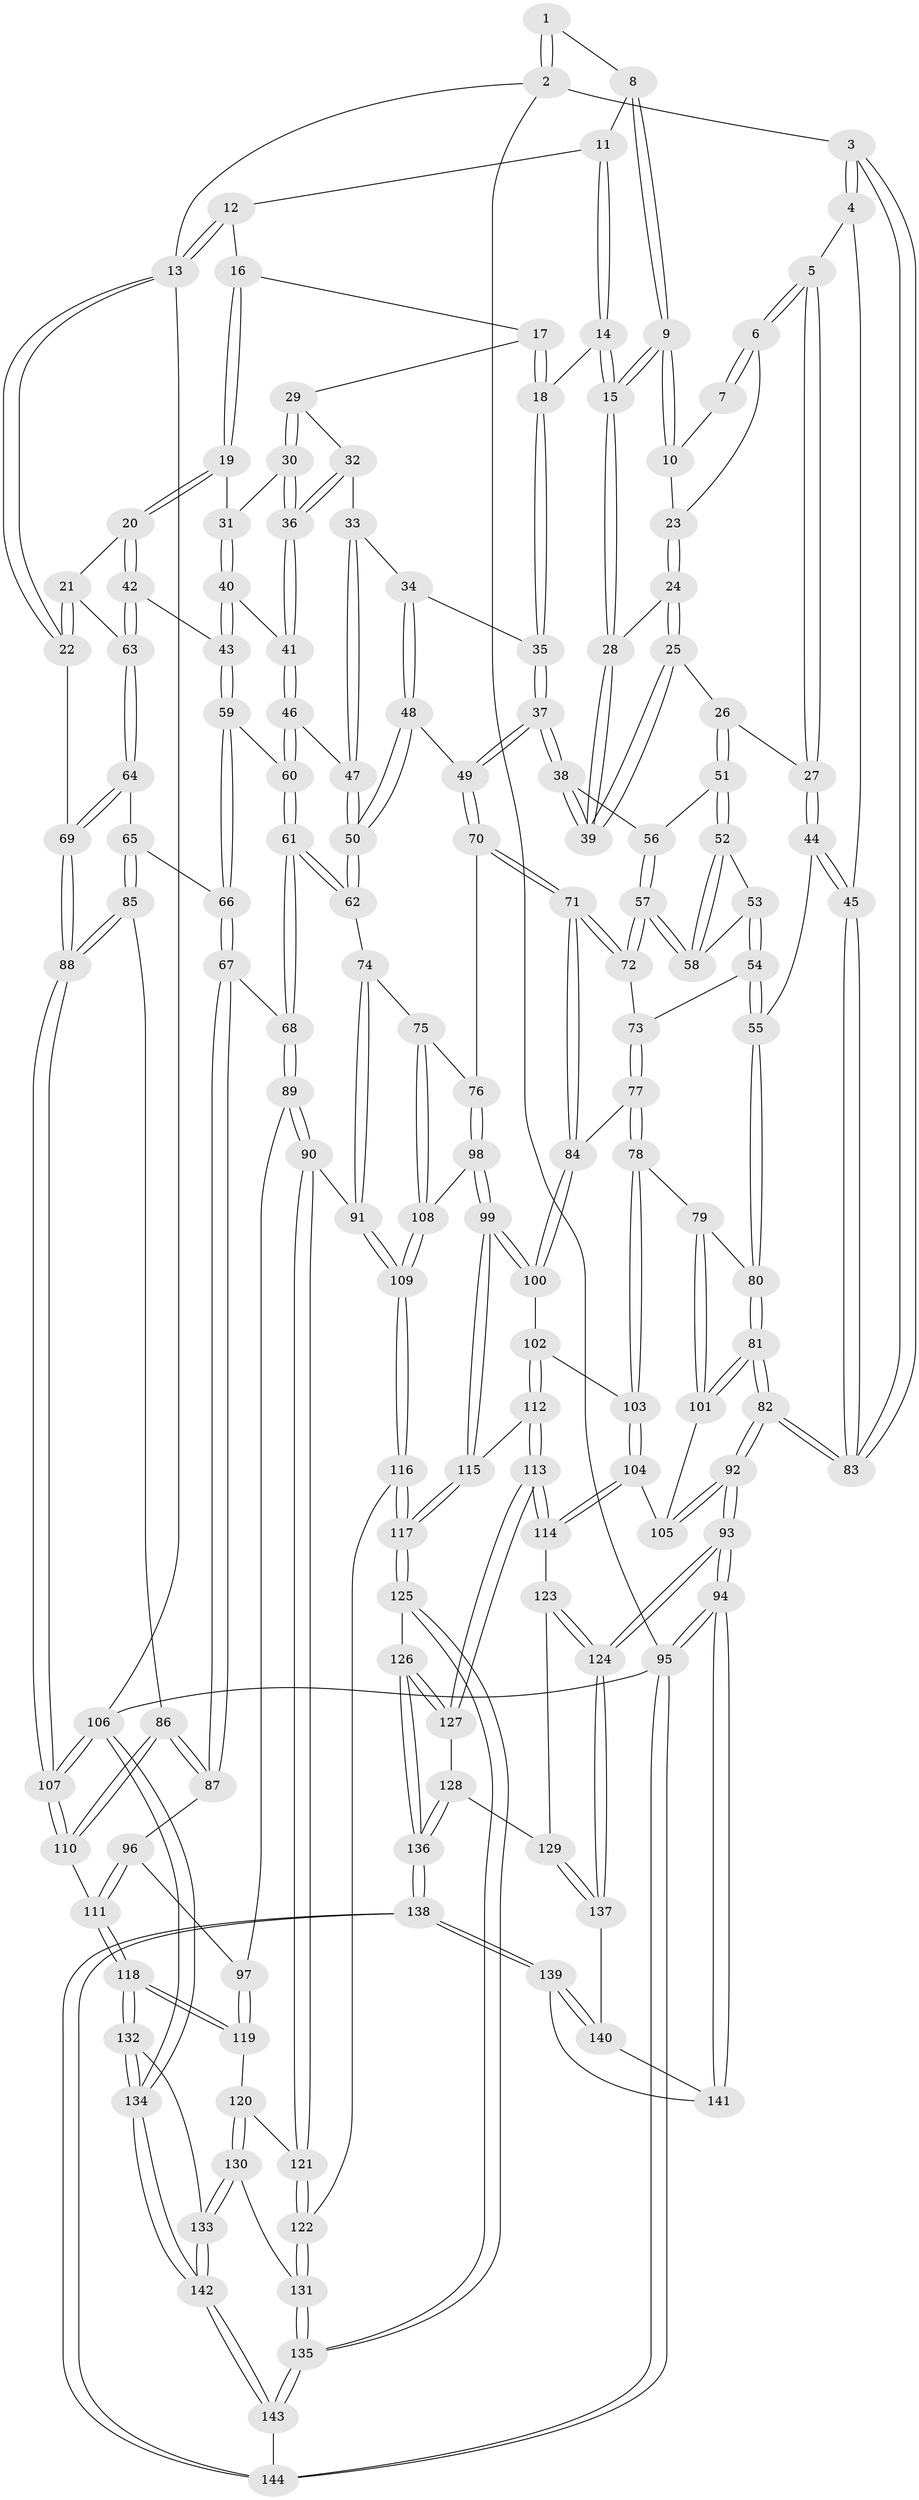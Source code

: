 // Generated by graph-tools (version 1.1) at 2025/51/03/09/25 03:51:08]
// undirected, 144 vertices, 357 edges
graph export_dot {
graph [start="1"]
  node [color=gray90,style=filled];
  1 [pos="+0.23798943127344774+0"];
  2 [pos="+0+0"];
  3 [pos="+0+0"];
  4 [pos="+0.10528495848514752+0.12204446564080534"];
  5 [pos="+0.1295407434369241+0.13420705040194533"];
  6 [pos="+0.22255863387017558+0"];
  7 [pos="+0.23270222595836984+0"];
  8 [pos="+0.4570090850048446+0"];
  9 [pos="+0.4314741032353268+0.03888107661720867"];
  10 [pos="+0.3325777925017705+0.05461769426346165"];
  11 [pos="+0.5256259286154468+0"];
  12 [pos="+0.6557264270418591+0"];
  13 [pos="+1+0"];
  14 [pos="+0.5439100165990065+0.1133121689168493"];
  15 [pos="+0.44074552558255053+0.08658801934705099"];
  16 [pos="+0.6636375419602927+0"];
  17 [pos="+0.6771545465976393+0.01649955945171067"];
  18 [pos="+0.5521743860195593+0.11583387236515764"];
  19 [pos="+0.8935259617350969+0.11051122889483393"];
  20 [pos="+1+0.06179076095962628"];
  21 [pos="+1+0"];
  22 [pos="+1+0"];
  23 [pos="+0.2855579884462729+0.0754727767013067"];
  24 [pos="+0.28734877697606614+0.11028560132761019"];
  25 [pos="+0.26831278424113153+0.15445398113161948"];
  26 [pos="+0.16465032676033406+0.1749788505293439"];
  27 [pos="+0.13951065350347644+0.15205930734112338"];
  28 [pos="+0.4312644852833691+0.10545572444062555"];
  29 [pos="+0.6920321942065641+0.0421193530070938"];
  30 [pos="+0.8547133536254352+0.11703554885716343"];
  31 [pos="+0.8825610137603824+0.11618516428948757"];
  32 [pos="+0.6910038185428227+0.08517565479379224"];
  33 [pos="+0.648972968479446+0.19627377461186515"];
  34 [pos="+0.5852690343870773+0.19787510623597332"];
  35 [pos="+0.5573594506441452+0.13604207699099774"];
  36 [pos="+0.7599353395860308+0.20320405972692995"];
  37 [pos="+0.40587325323286483+0.2761922693434695"];
  38 [pos="+0.40037086017615725+0.26537137472353334"];
  39 [pos="+0.3981869184416297+0.256085637076184"];
  40 [pos="+0.861447806696554+0.2518861312968467"];
  41 [pos="+0.7542672685446421+0.22134171568607555"];
  42 [pos="+0.893807247560726+0.2959364903003193"];
  43 [pos="+0.8752907438602588+0.2884425194815054"];
  44 [pos="+0+0.3094367256349604"];
  45 [pos="+0+0.30287216605795225"];
  46 [pos="+0.7300636848422601+0.24618192382337883"];
  47 [pos="+0.6846142550996683+0.2349149660623283"];
  48 [pos="+0.5112060806632936+0.3092056887635581"];
  49 [pos="+0.4065395115460905+0.2777810911630258"];
  50 [pos="+0.5701323238909899+0.37109975556464364"];
  51 [pos="+0.1681920440436153+0.1973237497273157"];
  52 [pos="+0.16275061921788242+0.21931449104956513"];
  53 [pos="+0.08485585087133238+0.33579713614175327"];
  54 [pos="+0.06259926164682363+0.34636112543070013"];
  55 [pos="+0.05648763605724922+0.3467530432677955"];
  56 [pos="+0.24249475624543704+0.2593634366759688"];
  57 [pos="+0.2257134355129459+0.3652654949945609"];
  58 [pos="+0.2044985014860061+0.3513653074092769"];
  59 [pos="+0.8218916842847722+0.3195026731409384"];
  60 [pos="+0.7385340073410775+0.2779464566325287"];
  61 [pos="+0.6808221847295867+0.42111598387432153"];
  62 [pos="+0.5712215204617467+0.37320244902065197"];
  63 [pos="+0.916452690916108+0.31181177568782176"];
  64 [pos="+0.9478221069665411+0.3521650320588297"];
  65 [pos="+0.905680825600387+0.4221755057217652"];
  66 [pos="+0.7979598228088235+0.4022672207218612"];
  67 [pos="+0.7232521840515963+0.4458256442541111"];
  68 [pos="+0.7019886708375515+0.4440921866958129"];
  69 [pos="+1+0.3514356982518936"];
  70 [pos="+0.3062364278328822+0.4311627017763712"];
  71 [pos="+0.2955489989941896+0.4336884319195598"];
  72 [pos="+0.23841826864603918+0.38078440376864064"];
  73 [pos="+0.11799582227134067+0.40472382900230097"];
  74 [pos="+0.5707733138295208+0.3739479397054354"];
  75 [pos="+0.4815425133193096+0.5092248099491473"];
  76 [pos="+0.31070090815584145+0.4346497942959239"];
  77 [pos="+0.1581630509235198+0.4978116748218054"];
  78 [pos="+0.15581361296718516+0.500045543774839"];
  79 [pos="+0.06071821396863215+0.5043692902505821"];
  80 [pos="+0.05253463777037564+0.40958995661021963"];
  81 [pos="+0+0.536335369433925"];
  82 [pos="+0+0.5487428340731175"];
  83 [pos="+0+0.2843480442289127"];
  84 [pos="+0.28781660049773844+0.4419071906241986"];
  85 [pos="+0.9254267517472496+0.5311967058641552"];
  86 [pos="+0.9161191729421674+0.5372363380742993"];
  87 [pos="+0.8194864255354308+0.5334326192575992"];
  88 [pos="+1+0.5659466153307118"];
  89 [pos="+0.6441322546919989+0.5977519651149142"];
  90 [pos="+0.5973711760398882+0.6170642239534869"];
  91 [pos="+0.5956745082807566+0.6174979739711113"];
  92 [pos="+0+0.734066324018821"];
  93 [pos="+0+0.7847915355701298"];
  94 [pos="+0+1"];
  95 [pos="+0+1"];
  96 [pos="+0.7926212347177536+0.5832206704300843"];
  97 [pos="+0.6722617855783977+0.6125593972723885"];
  98 [pos="+0.37817074153191266+0.6076466755899864"];
  99 [pos="+0.37449626797948193+0.6162377904581964"];
  100 [pos="+0.2733045308038271+0.5656489300887642"];
  101 [pos="+0.04779647683188239+0.5135497498383779"];
  102 [pos="+0.25645820597150043+0.602858043390187"];
  103 [pos="+0.16203802067762216+0.575654351667895"];
  104 [pos="+0.1208934926954427+0.6616521711351151"];
  105 [pos="+0.08497578729289701+0.6512011871442047"];
  106 [pos="+1+1"];
  107 [pos="+1+0.8278616576816221"];
  108 [pos="+0.4891082178062211+0.5392326830765836"];
  109 [pos="+0.563504112241752+0.6273128264877794"];
  110 [pos="+0.870649560390152+0.7188174289962938"];
  111 [pos="+0.8255831565166655+0.7331783467520099"];
  112 [pos="+0.2664239958238626+0.6821914710774581"];
  113 [pos="+0.24787910956088516+0.7064497313139283"];
  114 [pos="+0.14352581882552792+0.6909915944769414"];
  115 [pos="+0.3691805281246806+0.6549305028766796"];
  116 [pos="+0.5143849146879124+0.7278359951296056"];
  117 [pos="+0.4752645707476378+0.7468931971245589"];
  118 [pos="+0.816978208250971+0.7390366445798419"];
  119 [pos="+0.7776679194974707+0.7285352948616447"];
  120 [pos="+0.7165797241336415+0.7509786879829311"];
  121 [pos="+0.6821151795468342+0.7489429335538151"];
  122 [pos="+0.5869695434680087+0.7803516914111926"];
  123 [pos="+0.12881302912713383+0.7273796125406524"];
  124 [pos="+0+0.8148938453236334"];
  125 [pos="+0.43086442599521857+0.8187259271471695"];
  126 [pos="+0.34310215577013503+0.8495911679350618"];
  127 [pos="+0.2680564630859036+0.7726671580633975"];
  128 [pos="+0.14529599177203917+0.8457961854978052"];
  129 [pos="+0.13058461690383397+0.8446342178768911"];
  130 [pos="+0.6521555660196774+0.8804116297873695"];
  131 [pos="+0.6367650341296853+0.8732849018719614"];
  132 [pos="+0.8113403697903916+0.8031986650238875"];
  133 [pos="+0.6713122825195359+0.8970203082627475"];
  134 [pos="+1+1"];
  135 [pos="+0.5087321922465495+0.9316040302728564"];
  136 [pos="+0.2916743574508807+0.9585071085146889"];
  137 [pos="+0.09766273362414962+0.8652945878774243"];
  138 [pos="+0.2687763226546483+1"];
  139 [pos="+0.13676866924296266+0.9842234238775547"];
  140 [pos="+0.0989775440851214+0.8862328832061733"];
  141 [pos="+0.03219001472069811+0.964452120924444"];
  142 [pos="+0.8054857983993374+1"];
  143 [pos="+0.4987800964076929+1"];
  144 [pos="+0.27034490494583563+1"];
  1 -- 2;
  1 -- 2;
  1 -- 8;
  2 -- 3;
  2 -- 13;
  2 -- 95;
  3 -- 4;
  3 -- 4;
  3 -- 83;
  3 -- 83;
  4 -- 5;
  4 -- 45;
  5 -- 6;
  5 -- 6;
  5 -- 27;
  5 -- 27;
  6 -- 7;
  6 -- 7;
  6 -- 23;
  7 -- 10;
  8 -- 9;
  8 -- 9;
  8 -- 11;
  9 -- 10;
  9 -- 10;
  9 -- 15;
  9 -- 15;
  10 -- 23;
  11 -- 12;
  11 -- 14;
  11 -- 14;
  12 -- 13;
  12 -- 13;
  12 -- 16;
  13 -- 22;
  13 -- 22;
  13 -- 106;
  14 -- 15;
  14 -- 15;
  14 -- 18;
  15 -- 28;
  15 -- 28;
  16 -- 17;
  16 -- 19;
  16 -- 19;
  17 -- 18;
  17 -- 18;
  17 -- 29;
  18 -- 35;
  18 -- 35;
  19 -- 20;
  19 -- 20;
  19 -- 31;
  20 -- 21;
  20 -- 42;
  20 -- 42;
  21 -- 22;
  21 -- 22;
  21 -- 63;
  22 -- 69;
  23 -- 24;
  23 -- 24;
  24 -- 25;
  24 -- 25;
  24 -- 28;
  25 -- 26;
  25 -- 39;
  25 -- 39;
  26 -- 27;
  26 -- 51;
  26 -- 51;
  27 -- 44;
  27 -- 44;
  28 -- 39;
  28 -- 39;
  29 -- 30;
  29 -- 30;
  29 -- 32;
  30 -- 31;
  30 -- 36;
  30 -- 36;
  31 -- 40;
  31 -- 40;
  32 -- 33;
  32 -- 36;
  32 -- 36;
  33 -- 34;
  33 -- 47;
  33 -- 47;
  34 -- 35;
  34 -- 48;
  34 -- 48;
  35 -- 37;
  35 -- 37;
  36 -- 41;
  36 -- 41;
  37 -- 38;
  37 -- 38;
  37 -- 49;
  37 -- 49;
  38 -- 39;
  38 -- 39;
  38 -- 56;
  40 -- 41;
  40 -- 43;
  40 -- 43;
  41 -- 46;
  41 -- 46;
  42 -- 43;
  42 -- 63;
  42 -- 63;
  43 -- 59;
  43 -- 59;
  44 -- 45;
  44 -- 45;
  44 -- 55;
  45 -- 83;
  45 -- 83;
  46 -- 47;
  46 -- 60;
  46 -- 60;
  47 -- 50;
  47 -- 50;
  48 -- 49;
  48 -- 50;
  48 -- 50;
  49 -- 70;
  49 -- 70;
  50 -- 62;
  50 -- 62;
  51 -- 52;
  51 -- 52;
  51 -- 56;
  52 -- 53;
  52 -- 58;
  52 -- 58;
  53 -- 54;
  53 -- 54;
  53 -- 58;
  54 -- 55;
  54 -- 55;
  54 -- 73;
  55 -- 80;
  55 -- 80;
  56 -- 57;
  56 -- 57;
  57 -- 58;
  57 -- 58;
  57 -- 72;
  57 -- 72;
  59 -- 60;
  59 -- 66;
  59 -- 66;
  60 -- 61;
  60 -- 61;
  61 -- 62;
  61 -- 62;
  61 -- 68;
  61 -- 68;
  62 -- 74;
  63 -- 64;
  63 -- 64;
  64 -- 65;
  64 -- 69;
  64 -- 69;
  65 -- 66;
  65 -- 85;
  65 -- 85;
  66 -- 67;
  66 -- 67;
  67 -- 68;
  67 -- 87;
  67 -- 87;
  68 -- 89;
  68 -- 89;
  69 -- 88;
  69 -- 88;
  70 -- 71;
  70 -- 71;
  70 -- 76;
  71 -- 72;
  71 -- 72;
  71 -- 84;
  71 -- 84;
  72 -- 73;
  73 -- 77;
  73 -- 77;
  74 -- 75;
  74 -- 91;
  74 -- 91;
  75 -- 76;
  75 -- 108;
  75 -- 108;
  76 -- 98;
  76 -- 98;
  77 -- 78;
  77 -- 78;
  77 -- 84;
  78 -- 79;
  78 -- 103;
  78 -- 103;
  79 -- 80;
  79 -- 101;
  79 -- 101;
  80 -- 81;
  80 -- 81;
  81 -- 82;
  81 -- 82;
  81 -- 101;
  81 -- 101;
  82 -- 83;
  82 -- 83;
  82 -- 92;
  82 -- 92;
  84 -- 100;
  84 -- 100;
  85 -- 86;
  85 -- 88;
  85 -- 88;
  86 -- 87;
  86 -- 87;
  86 -- 110;
  86 -- 110;
  87 -- 96;
  88 -- 107;
  88 -- 107;
  89 -- 90;
  89 -- 90;
  89 -- 97;
  90 -- 91;
  90 -- 121;
  90 -- 121;
  91 -- 109;
  91 -- 109;
  92 -- 93;
  92 -- 93;
  92 -- 105;
  92 -- 105;
  93 -- 94;
  93 -- 94;
  93 -- 124;
  93 -- 124;
  94 -- 95;
  94 -- 95;
  94 -- 141;
  94 -- 141;
  95 -- 144;
  95 -- 144;
  95 -- 106;
  96 -- 97;
  96 -- 111;
  96 -- 111;
  97 -- 119;
  97 -- 119;
  98 -- 99;
  98 -- 99;
  98 -- 108;
  99 -- 100;
  99 -- 100;
  99 -- 115;
  99 -- 115;
  100 -- 102;
  101 -- 105;
  102 -- 103;
  102 -- 112;
  102 -- 112;
  103 -- 104;
  103 -- 104;
  104 -- 105;
  104 -- 114;
  104 -- 114;
  106 -- 107;
  106 -- 107;
  106 -- 134;
  106 -- 134;
  107 -- 110;
  107 -- 110;
  108 -- 109;
  108 -- 109;
  109 -- 116;
  109 -- 116;
  110 -- 111;
  111 -- 118;
  111 -- 118;
  112 -- 113;
  112 -- 113;
  112 -- 115;
  113 -- 114;
  113 -- 114;
  113 -- 127;
  113 -- 127;
  114 -- 123;
  115 -- 117;
  115 -- 117;
  116 -- 117;
  116 -- 117;
  116 -- 122;
  117 -- 125;
  117 -- 125;
  118 -- 119;
  118 -- 119;
  118 -- 132;
  118 -- 132;
  119 -- 120;
  120 -- 121;
  120 -- 130;
  120 -- 130;
  121 -- 122;
  121 -- 122;
  122 -- 131;
  122 -- 131;
  123 -- 124;
  123 -- 124;
  123 -- 129;
  124 -- 137;
  124 -- 137;
  125 -- 126;
  125 -- 135;
  125 -- 135;
  126 -- 127;
  126 -- 127;
  126 -- 136;
  126 -- 136;
  127 -- 128;
  128 -- 129;
  128 -- 136;
  128 -- 136;
  129 -- 137;
  129 -- 137;
  130 -- 131;
  130 -- 133;
  130 -- 133;
  131 -- 135;
  131 -- 135;
  132 -- 133;
  132 -- 134;
  132 -- 134;
  133 -- 142;
  133 -- 142;
  134 -- 142;
  134 -- 142;
  135 -- 143;
  135 -- 143;
  136 -- 138;
  136 -- 138;
  137 -- 140;
  138 -- 139;
  138 -- 139;
  138 -- 144;
  138 -- 144;
  139 -- 140;
  139 -- 140;
  139 -- 141;
  140 -- 141;
  142 -- 143;
  142 -- 143;
  143 -- 144;
}
